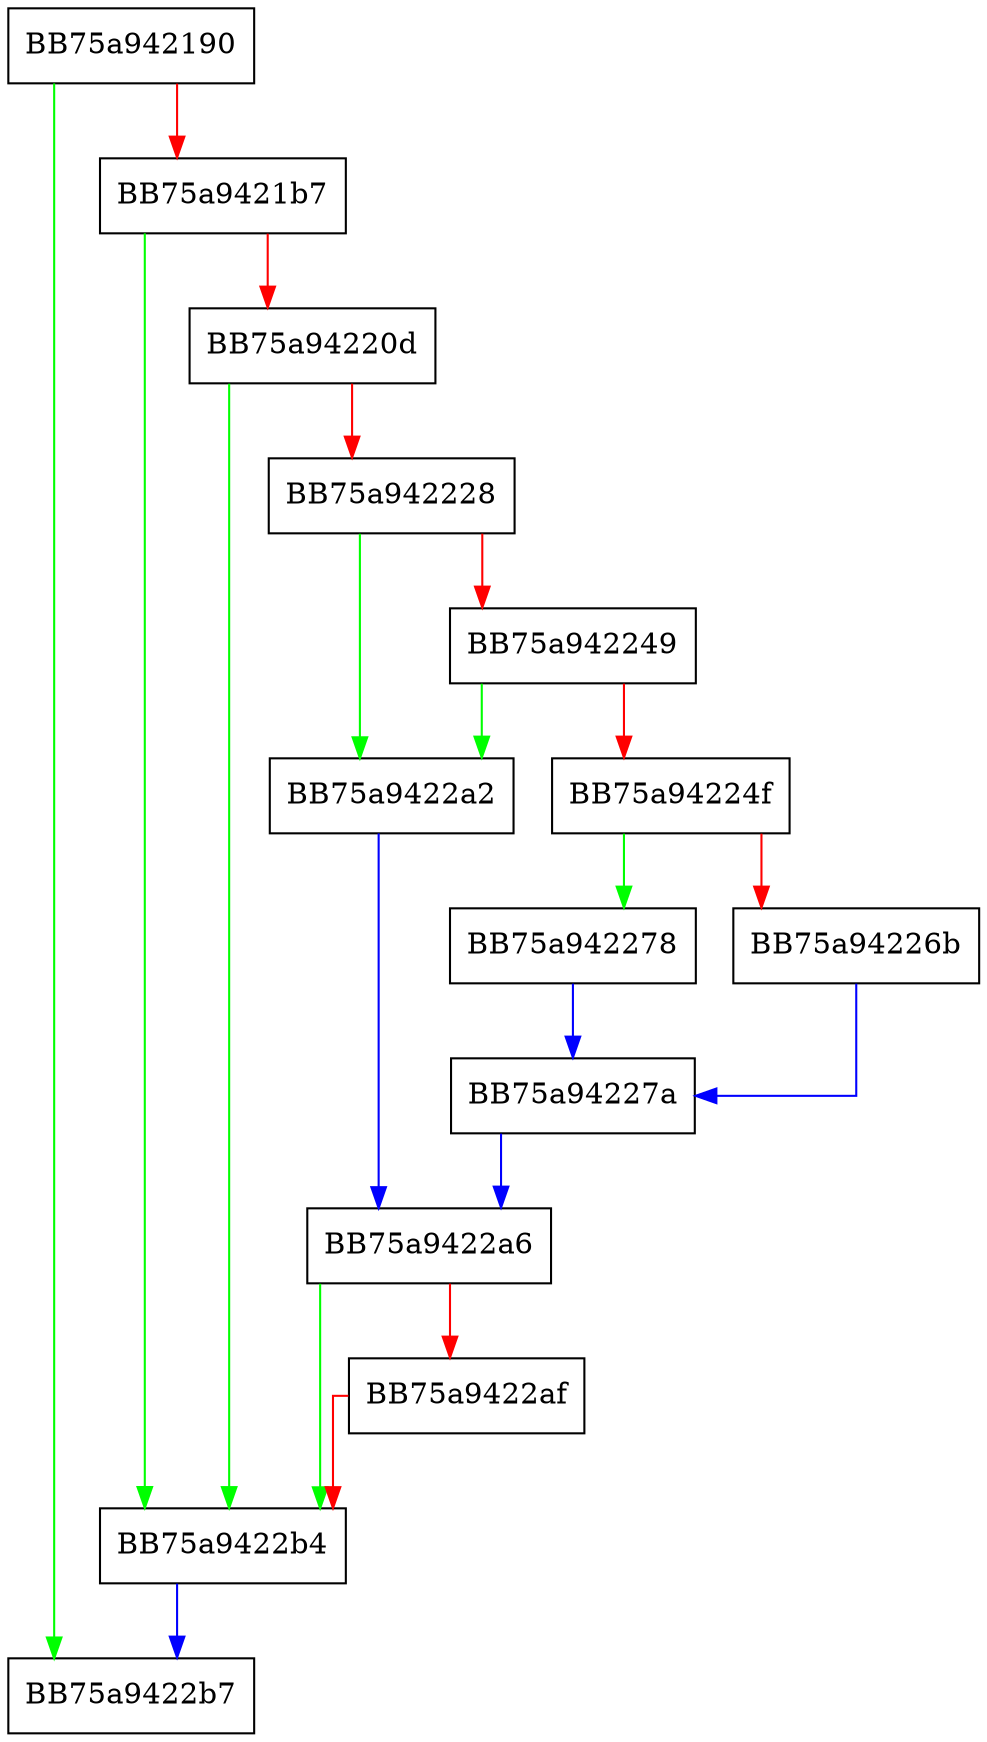 digraph set_cfi_model_info {
  node [shape="box"];
  graph [splines=ortho];
  BB75a942190 -> BB75a9422b7 [color="green"];
  BB75a942190 -> BB75a9421b7 [color="red"];
  BB75a9421b7 -> BB75a9422b4 [color="green"];
  BB75a9421b7 -> BB75a94220d [color="red"];
  BB75a94220d -> BB75a9422b4 [color="green"];
  BB75a94220d -> BB75a942228 [color="red"];
  BB75a942228 -> BB75a9422a2 [color="green"];
  BB75a942228 -> BB75a942249 [color="red"];
  BB75a942249 -> BB75a9422a2 [color="green"];
  BB75a942249 -> BB75a94224f [color="red"];
  BB75a94224f -> BB75a942278 [color="green"];
  BB75a94224f -> BB75a94226b [color="red"];
  BB75a94226b -> BB75a94227a [color="blue"];
  BB75a942278 -> BB75a94227a [color="blue"];
  BB75a94227a -> BB75a9422a6 [color="blue"];
  BB75a9422a2 -> BB75a9422a6 [color="blue"];
  BB75a9422a6 -> BB75a9422b4 [color="green"];
  BB75a9422a6 -> BB75a9422af [color="red"];
  BB75a9422af -> BB75a9422b4 [color="red"];
  BB75a9422b4 -> BB75a9422b7 [color="blue"];
}